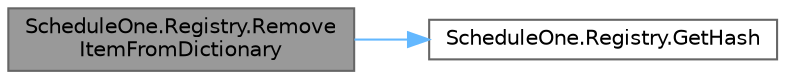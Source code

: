 digraph "ScheduleOne.Registry.RemoveItemFromDictionary"
{
 // LATEX_PDF_SIZE
  bgcolor="transparent";
  edge [fontname=Helvetica,fontsize=10,labelfontname=Helvetica,labelfontsize=10];
  node [fontname=Helvetica,fontsize=10,shape=box,height=0.2,width=0.4];
  rankdir="LR";
  Node1 [id="Node000001",label="ScheduleOne.Registry.Remove\lItemFromDictionary",height=0.2,width=0.4,color="gray40", fillcolor="grey60", style="filled", fontcolor="black",tooltip=" "];
  Node1 -> Node2 [id="edge1_Node000001_Node000002",color="steelblue1",style="solid",tooltip=" "];
  Node2 [id="Node000002",label="ScheduleOne.Registry.GetHash",height=0.2,width=0.4,color="grey40", fillcolor="white", style="filled",URL="$class_schedule_one_1_1_registry.html#a547b298eda12ea9ed035ce914ed78dd7",tooltip=" "];
}
